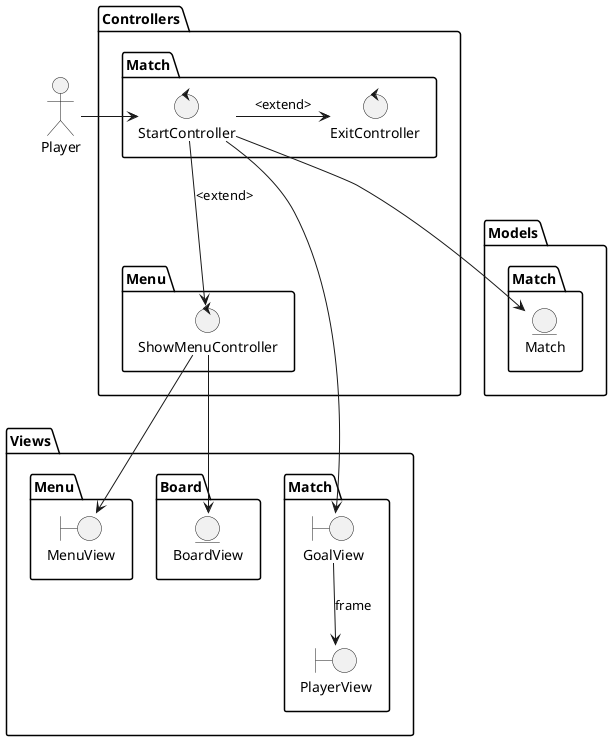 @startuml

actor Player2 as "Player"

package Views {
    package Match3 as "Match"{
        boundary GoalView
        boundary PlayerView
    }
    package Menu2 as "Menu"{
        boundary MenuView
    }
    package Board{
        entity BoardView
    }
}

package Models {
    package Match4 as "Match"{
        entity Match
    }
}

package Controllers {
    package Menu {
        control ShowMenuController
    }

    package Match2 as "Match" {
        control ExitController
        control StartController
    }
}

Player2 -right-> StartController
StartController -right-> ExitController: <extend>
StartController -down-> ShowMenuController: <extend>
StartController --> GoalView
GoalView --> PlayerView: frame
StartController --> Match
ShowMenuController --> BoardView
ShowMenuController --> MenuView

@enduml

